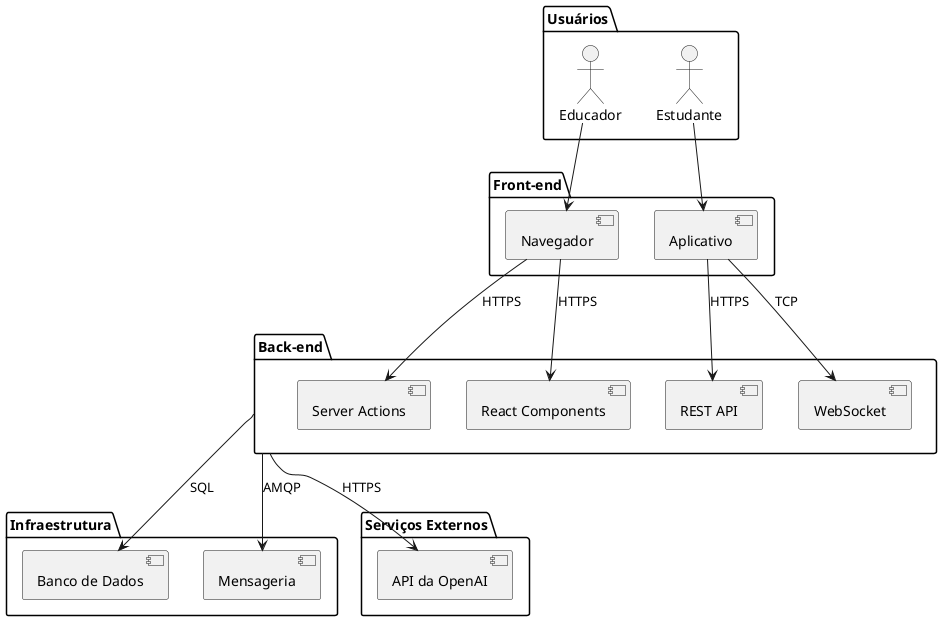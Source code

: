 @startuml
package "Usuários" {
    actor Educador
    actor Estudante
}

package "Front-end" {
    [Navegador]
    [Aplicativo]
}

package "Back-end" {
    [Server Actions]
    [React Components]
    [REST API]
    [WebSocket]
}

package "Infraestrutura" {
    [Banco de Dados]
    [Mensageria]
}

package "Serviços Externos" {
    [API da OpenAI]
}

Educador --> [Navegador]
Estudante --> [Aplicativo]

[Navegador] --> [Server Actions] : HTTPS
[Navegador] --> [React Components] : HTTPS

[Aplicativo] --> [REST API] : HTTPS
[Aplicativo] --> [WebSocket] : TCP

[Back-end] --> [Banco de Dados] : SQL
[Back-end] --> [Mensageria] : AMQP
[Back-end] --> [API da OpenAI] : HTTPS
@enduml